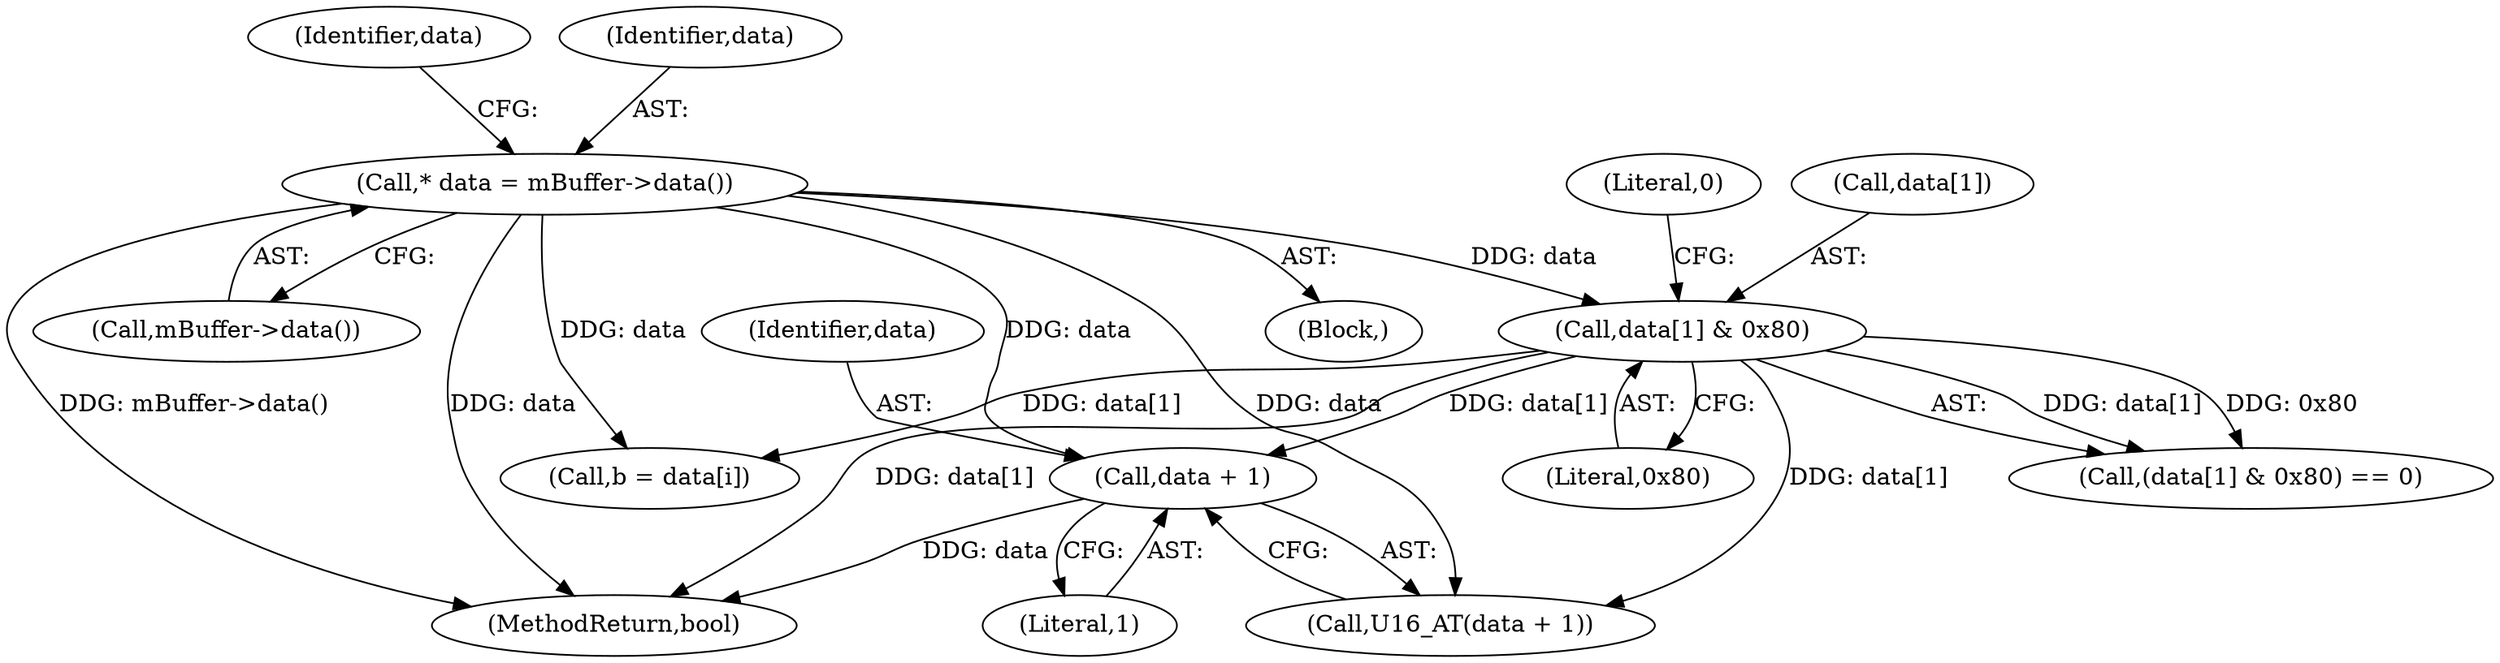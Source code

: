 digraph "0_Android_4f236c532039a61f0cf681d2e3c6e022911bbb5c@pointer" {
"1000129" [label="(Call,data + 1)"];
"1000110" [label="(Call,* data = mBuffer->data())"];
"1000115" [label="(Call,data[1] & 0x80)"];
"1000116" [label="(Call,data[1])"];
"1000115" [label="(Call,data[1] & 0x80)"];
"1000112" [label="(Call,mBuffer->data())"];
"1000114" [label="(Call,(data[1] & 0x80) == 0)"];
"1000203" [label="(MethodReturn,bool)"];
"1000117" [label="(Identifier,data)"];
"1000111" [label="(Identifier,data)"];
"1000131" [label="(Literal,1)"];
"1000110" [label="(Call,* data = mBuffer->data())"];
"1000170" [label="(Call,b = data[i])"];
"1000129" [label="(Call,data + 1)"];
"1000102" [label="(Block,)"];
"1000119" [label="(Literal,0x80)"];
"1000128" [label="(Call,U16_AT(data + 1))"];
"1000130" [label="(Identifier,data)"];
"1000120" [label="(Literal,0)"];
"1000129" -> "1000128"  [label="AST: "];
"1000129" -> "1000131"  [label="CFG: "];
"1000130" -> "1000129"  [label="AST: "];
"1000131" -> "1000129"  [label="AST: "];
"1000128" -> "1000129"  [label="CFG: "];
"1000129" -> "1000203"  [label="DDG: data"];
"1000110" -> "1000129"  [label="DDG: data"];
"1000115" -> "1000129"  [label="DDG: data[1]"];
"1000110" -> "1000102"  [label="AST: "];
"1000110" -> "1000112"  [label="CFG: "];
"1000111" -> "1000110"  [label="AST: "];
"1000112" -> "1000110"  [label="AST: "];
"1000117" -> "1000110"  [label="CFG: "];
"1000110" -> "1000203"  [label="DDG: mBuffer->data()"];
"1000110" -> "1000203"  [label="DDG: data"];
"1000110" -> "1000115"  [label="DDG: data"];
"1000110" -> "1000128"  [label="DDG: data"];
"1000110" -> "1000170"  [label="DDG: data"];
"1000115" -> "1000114"  [label="AST: "];
"1000115" -> "1000119"  [label="CFG: "];
"1000116" -> "1000115"  [label="AST: "];
"1000119" -> "1000115"  [label="AST: "];
"1000120" -> "1000115"  [label="CFG: "];
"1000115" -> "1000203"  [label="DDG: data[1]"];
"1000115" -> "1000114"  [label="DDG: data[1]"];
"1000115" -> "1000114"  [label="DDG: 0x80"];
"1000115" -> "1000128"  [label="DDG: data[1]"];
"1000115" -> "1000170"  [label="DDG: data[1]"];
}
